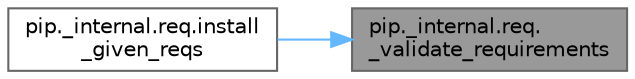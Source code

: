digraph "pip._internal.req._validate_requirements"
{
 // LATEX_PDF_SIZE
  bgcolor="transparent";
  edge [fontname=Helvetica,fontsize=10,labelfontname=Helvetica,labelfontsize=10];
  node [fontname=Helvetica,fontsize=10,shape=box,height=0.2,width=0.4];
  rankdir="RL";
  Node1 [id="Node000001",label="pip._internal.req.\l_validate_requirements",height=0.2,width=0.4,color="gray40", fillcolor="grey60", style="filled", fontcolor="black",tooltip=" "];
  Node1 -> Node2 [id="edge1_Node000001_Node000002",dir="back",color="steelblue1",style="solid",tooltip=" "];
  Node2 [id="Node000002",label="pip._internal.req.install\l_given_reqs",height=0.2,width=0.4,color="grey40", fillcolor="white", style="filled",URL="$namespacepip_1_1__internal_1_1req.html#a148161f207cc78e97250e3e74b3b85d7",tooltip=" "];
}
